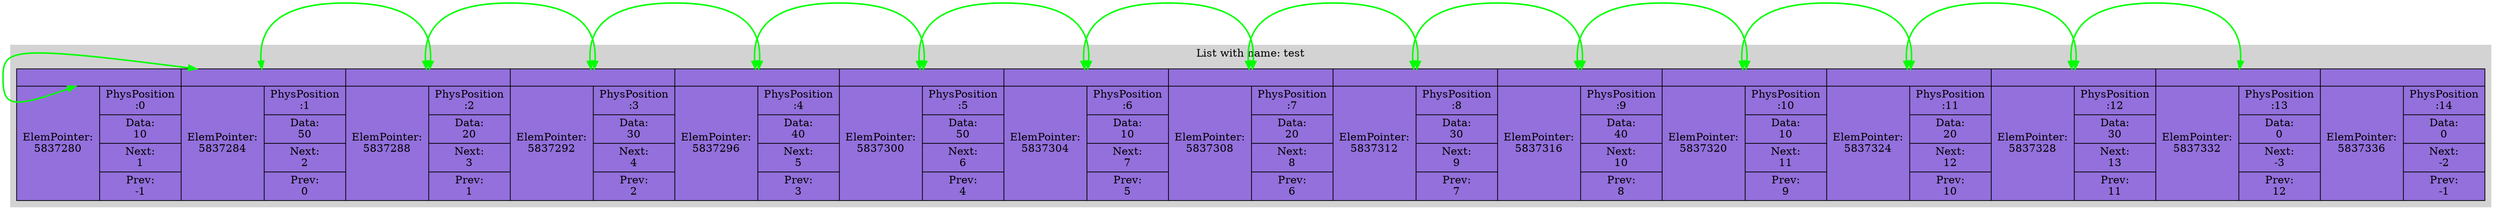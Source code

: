 digraph G{
subgraph clusterlist {
style=filled;
color=lightgrey;
rankdir=LR;
Model [shape=record,style="filled",fillcolor="mediumpurple",label="{{<0>} | {ElemPointer:\n5837280 | {PhysPosition\n:0 | Data:\n10 | Next:\n1 | Prev:\n-1}}}| {{<1>} | {ElemPointer:\n5837284 | {PhysPosition\n:1 | Data:\n50 | Next:\n2 | Prev:\n0}}}| {{<2>} | {ElemPointer:\n5837288 | {PhysPosition\n:2 | Data:\n20 | Next:\n3 | Prev:\n1}}}| {{<3>} | {ElemPointer:\n5837292 | {PhysPosition\n:3 | Data:\n30 | Next:\n4 | Prev:\n2}}}| {{<4>} | {ElemPointer:\n5837296 | {PhysPosition\n:4 | Data:\n40 | Next:\n5 | Prev:\n3}}}| {{<5>} | {ElemPointer:\n5837300 | {PhysPosition\n:5 | Data:\n50 | Next:\n6 | Prev:\n4}}}| {{<6>} | {ElemPointer:\n5837304 | {PhysPosition\n:6 | Data:\n10 | Next:\n7 | Prev:\n5}}}| {{<7>} | {ElemPointer:\n5837308 | {PhysPosition\n:7 | Data:\n20 | Next:\n8 | Prev:\n6}}}| {{<8>} | {ElemPointer:\n5837312 | {PhysPosition\n:8 | Data:\n30 | Next:\n9 | Prev:\n7}}}| {{<9>} | {ElemPointer:\n5837316 | {PhysPosition\n:9 | Data:\n40 | Next:\n10 | Prev:\n8}}}| {{<10>} | {ElemPointer:\n5837320 | {PhysPosition\n:10 | Data:\n10 | Next:\n11 | Prev:\n9}}}| {{<11>} | {ElemPointer:\n5837324 | {PhysPosition\n:11 | Data:\n20 | Next:\n12 | Prev:\n10}}}| {{<12>} | {ElemPointer:\n5837328 | {PhysPosition\n:12 | Data:\n30 | Next:\n13 | Prev:\n11}}}| {{<13>} | {ElemPointer:\n5837332 | {PhysPosition\n:13 | Data:\n0 | Next:\n-3 | Prev:\n12}}}| {{<14>} | {ElemPointer:\n5837336 | {PhysPosition\n:14 | Data:\n0 | Next:\n-2 | Prev:\n-1}}}"];
Model:<0>->Model:<1>[color="green";style="bold";dir="both"];
Model:<1>->Model:<2>[color="green";style="bold";dir="both"];
Model:<2>->Model:<3>[color="green";style="bold";dir="both"];
Model:<3>->Model:<4>[color="green";style="bold";dir="both"];
Model:<4>->Model:<5>[color="green";style="bold";dir="both"];
Model:<5>->Model:<6>[color="green";style="bold";dir="both"];
Model:<6>->Model:<7>[color="green";style="bold";dir="both"];
Model:<7>->Model:<8>[color="green";style="bold";dir="both"];
Model:<8>->Model:<9>[color="green";style="bold";dir="both"];
Model:<9>->Model:<10>[color="green";style="bold";dir="both"];
Model:<10>->Model:<11>[color="green";style="bold";dir="both"];
Model:<11>->Model:<12>[color="green";style="bold";dir="both"];
Model:<12>->Model:<13>[color="green";style="bold";dir="both"];
label = "List with name: test"}
}
